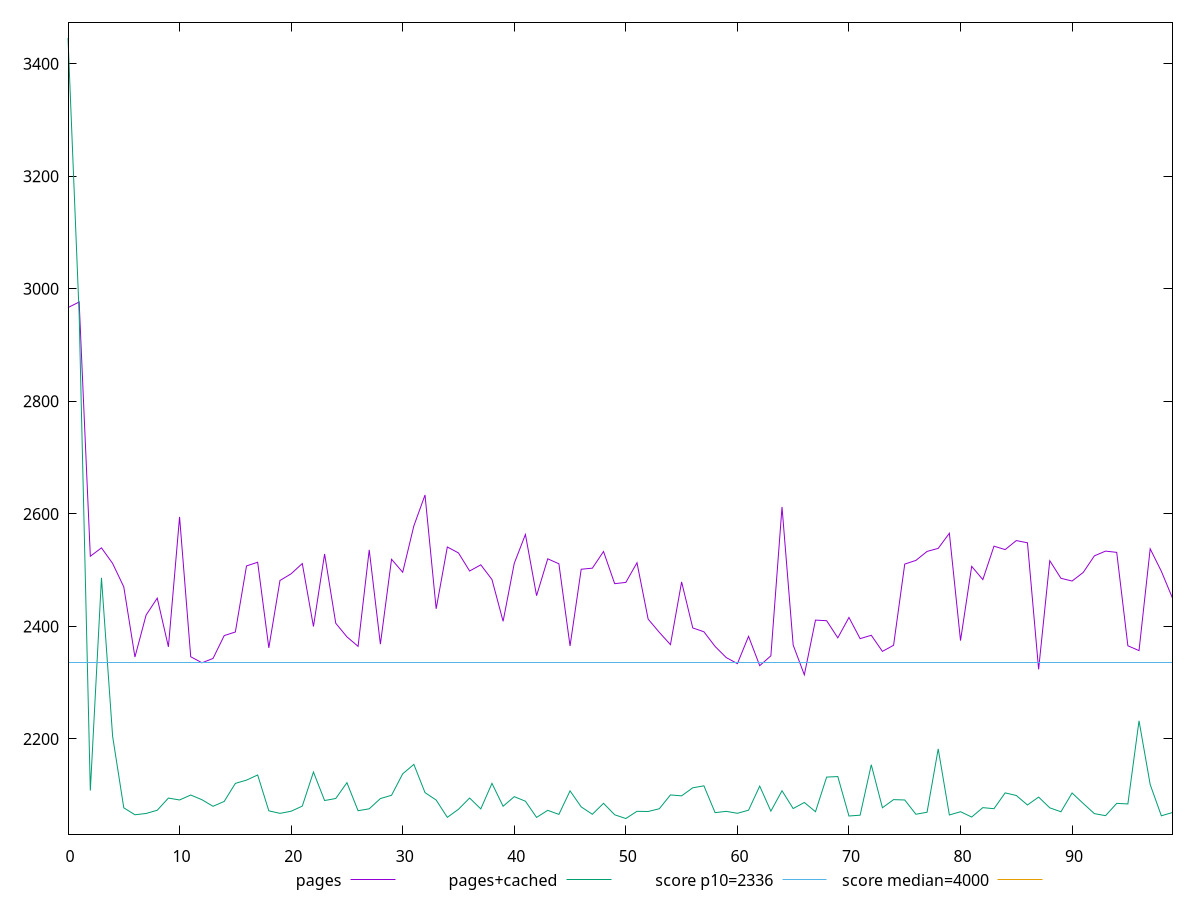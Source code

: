 reset

$pages <<EOF
0 2966.629
1 2976.5850000000005
2 2524.7079999999996
3 2539.6515
4 2511.9534999999996
5 2470.29555
6 2345.6625
7 2420.242
8 2450.3054999999995
9 2363.7465
10 2594.6105
11 2346.215
12 2335.4325
13 2343.1820000000002
14 2383.7329999999997
15 2390.174
16 2507.5370000000003
17 2514.049
18 2361.9975000000004
19 2481.6375
20 2493.6176000000005
21 2511.7995
22 2399.9145
23 2528.7780000000002
24 2405.6785
25 2381.5059999999994
26 2364.665
27 2536.0666
28 2368.4820000000004
29 2519.3950000000004
30 2496.3335
31 2578.6355000000003
32 2633.6355000000003
33 2431.3625
34 2541.219
35 2530.615
36 2498.4885
37 2509.4950000000003
38 2483.4359999999997
39 2409.1580000000004
40 2512.179
41 2563.45
42 2454.6709999999994
43 2520.176
44 2511.3705
45 2365.3085
46 2501.6795
47 2503.5550000000003
48 2533.178
49 2476.0384999999997
50 2478.2669999999994
51 2513.191
52 2413.087
53 2389.558
54 2367.6459999999997
55 2479.1584999999995
56 2397.324
57 2390.513
58 2364.5
59 2344.678
60 2333.9035
61 2382.4519999999998
62 2330.3615
63 2347.758
64 2612.2569999999996
65 2366.9035000000003
66 2314.0284
67 2411.288
68 2410.172
69 2379.7789999999995
70 2415.9799999999996
71 2378.3144999999995
72 2384.3165
73 2355.711
74 2366.557
75 2510.8095000000003
76 2517.3765000000003
77 2533.3195000000005
78 2538.755
79 2565.617
80 2374.8949999999995
81 2506.78895
82 2483.26
83 2542.66
84 2536.566
85 2552.593
86 2548.655
87 2323.8329999999996
88 2516.821
89 2485.5864999999994
90 2480.73855
91 2496.0090000000005
92 2525.4890000000005
93 2533.8820000000005
94 2531.6545000000006
95 2365.655
96 2357.0419999999995
97 2537.9629999999997
98 2498.0408
99 2450.2775
EOF

$pagesCached <<EOF
0 3445.8105000000005
1 2954.5375
2 2108.4435000000003
3 2486.3949999999995
4 2204.6409999999996
5 2077.7055
6 2065.364
7 2067.6735
8 2073.433
9 2095.0534999999995
10 2091.6490000000003
11 2100.471
12 2092.144
13 2080.4345000000003
14 2089.053
15 2121.1400000000003
16 2126.9542
17 2136.084
18 2072.366
19 2067.8669999999997
20 2071.6345
21 2080.7810000000004
22 2141.303
23 2090.6675000000005
24 2094.2670000000003
25 2122.383
26 2072.575
27 2075.974
28 2094.1515
29 2099.9815000000003
30 2138.146
31 2154.8965
32 2104.761
33 2091.55
34 2060.7774999999997
35 2075.1655
36 2095.1470000000004
37 2075.776
38 2121.1805000000004
39 2080.4675
40 2097.5725
41 2089.4655000000002
42 2060.662
43 2073.224
44 2066.0443999999998
45 2107.8244999999997
46 2079.3950000000004
47 2066.2445
48 2085.7530000000006
49 2065.3500000000004
50 2058.7039999999997
51 2071.508
52 2071.1985000000004
53 2076.051
54 2100.6305
55 2098.9969999999994
56 2113.286
57 2116.795
58 2069.1594999999998
59 2071.4255000000003
60 2068.0071000000007
61 2073.472
62 2116.3330000000005
63 2071.8379999999997
64 2108.0280000000002
65 2076.4195
66 2087.2388499999997
67 2070.8205
68 2132.34975
69 2133.24
70 2063.17
71 2064.6275
72 2154.2775
73 2077.8494999999994
74 2092.26915
75 2091.6654999999996
76 2066.3135
77 2069.8379999999997
78 2182.3825000000006
79 2064.98455
80 2070.7929999999997
81 2061.3495000000003
82 2078.031
83 2076.161
84 2104.266
85 2099.602
86 2082.7664999999997
87 2096.8135
88 2077.7065000000002
89 2070.6885
90 2104.068
91 2085.434
92 2067.3610000000003
93 2063.7639999999997
94 2085.6485000000002
95 2084.6106000000004
96 2232.3520000000003
97 2119.13705
98 2063.5225
99 2069.385
EOF

set key outside below
set xrange [0:99]
set yrange [2030.9618699999996:3473.5526300000006]
set trange [2030.9618699999996:3473.5526300000006]
set terminal svg size 640, 520 enhanced background rgb 'white'
set output "report_00017_2021-02-10T15-08-03.406Z/first-meaningful-paint/comparison/line/0_vs_1.svg"

plot $pages title "pages" with line, \
     $pagesCached title "pages+cached" with line, \
     2336 title "score p10=2336", \
     4000 title "score median=4000"

reset
